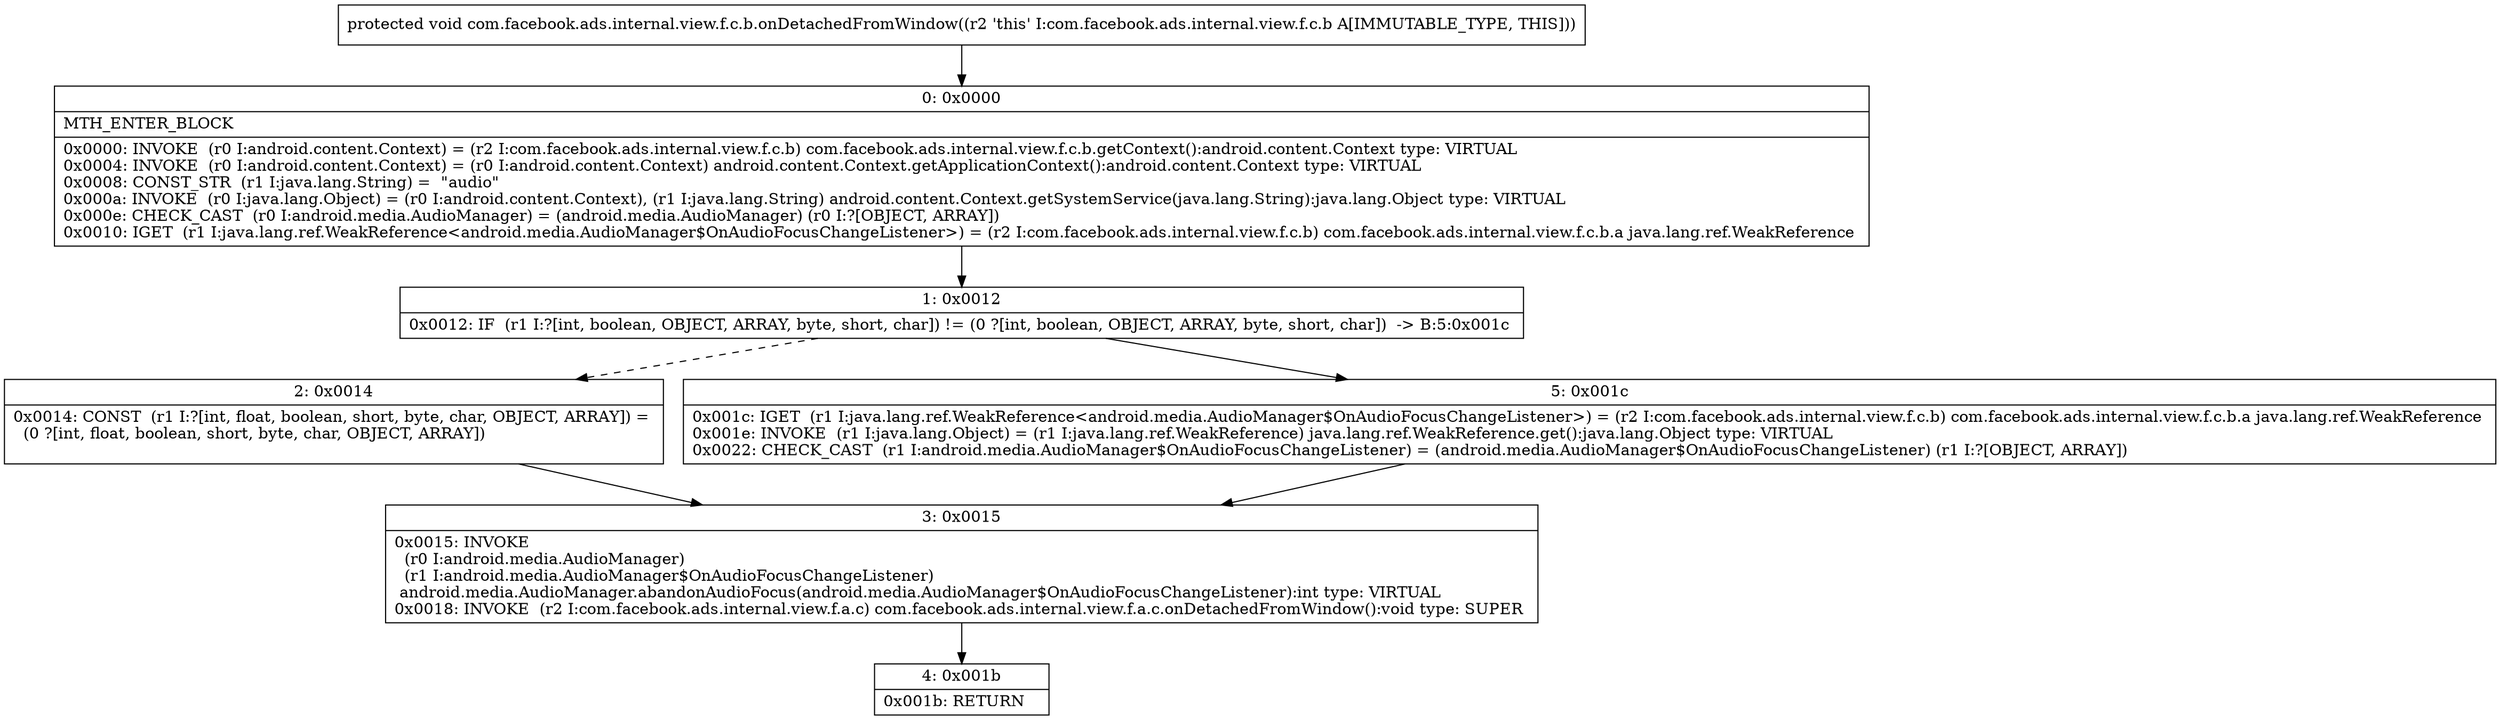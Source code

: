 digraph "CFG forcom.facebook.ads.internal.view.f.c.b.onDetachedFromWindow()V" {
Node_0 [shape=record,label="{0\:\ 0x0000|MTH_ENTER_BLOCK\l|0x0000: INVOKE  (r0 I:android.content.Context) = (r2 I:com.facebook.ads.internal.view.f.c.b) com.facebook.ads.internal.view.f.c.b.getContext():android.content.Context type: VIRTUAL \l0x0004: INVOKE  (r0 I:android.content.Context) = (r0 I:android.content.Context) android.content.Context.getApplicationContext():android.content.Context type: VIRTUAL \l0x0008: CONST_STR  (r1 I:java.lang.String) =  \"audio\" \l0x000a: INVOKE  (r0 I:java.lang.Object) = (r0 I:android.content.Context), (r1 I:java.lang.String) android.content.Context.getSystemService(java.lang.String):java.lang.Object type: VIRTUAL \l0x000e: CHECK_CAST  (r0 I:android.media.AudioManager) = (android.media.AudioManager) (r0 I:?[OBJECT, ARRAY]) \l0x0010: IGET  (r1 I:java.lang.ref.WeakReference\<android.media.AudioManager$OnAudioFocusChangeListener\>) = (r2 I:com.facebook.ads.internal.view.f.c.b) com.facebook.ads.internal.view.f.c.b.a java.lang.ref.WeakReference \l}"];
Node_1 [shape=record,label="{1\:\ 0x0012|0x0012: IF  (r1 I:?[int, boolean, OBJECT, ARRAY, byte, short, char]) != (0 ?[int, boolean, OBJECT, ARRAY, byte, short, char])  \-\> B:5:0x001c \l}"];
Node_2 [shape=record,label="{2\:\ 0x0014|0x0014: CONST  (r1 I:?[int, float, boolean, short, byte, char, OBJECT, ARRAY]) = \l  (0 ?[int, float, boolean, short, byte, char, OBJECT, ARRAY])\l \l}"];
Node_3 [shape=record,label="{3\:\ 0x0015|0x0015: INVOKE  \l  (r0 I:android.media.AudioManager)\l  (r1 I:android.media.AudioManager$OnAudioFocusChangeListener)\l android.media.AudioManager.abandonAudioFocus(android.media.AudioManager$OnAudioFocusChangeListener):int type: VIRTUAL \l0x0018: INVOKE  (r2 I:com.facebook.ads.internal.view.f.a.c) com.facebook.ads.internal.view.f.a.c.onDetachedFromWindow():void type: SUPER \l}"];
Node_4 [shape=record,label="{4\:\ 0x001b|0x001b: RETURN   \l}"];
Node_5 [shape=record,label="{5\:\ 0x001c|0x001c: IGET  (r1 I:java.lang.ref.WeakReference\<android.media.AudioManager$OnAudioFocusChangeListener\>) = (r2 I:com.facebook.ads.internal.view.f.c.b) com.facebook.ads.internal.view.f.c.b.a java.lang.ref.WeakReference \l0x001e: INVOKE  (r1 I:java.lang.Object) = (r1 I:java.lang.ref.WeakReference) java.lang.ref.WeakReference.get():java.lang.Object type: VIRTUAL \l0x0022: CHECK_CAST  (r1 I:android.media.AudioManager$OnAudioFocusChangeListener) = (android.media.AudioManager$OnAudioFocusChangeListener) (r1 I:?[OBJECT, ARRAY]) \l}"];
MethodNode[shape=record,label="{protected void com.facebook.ads.internal.view.f.c.b.onDetachedFromWindow((r2 'this' I:com.facebook.ads.internal.view.f.c.b A[IMMUTABLE_TYPE, THIS])) }"];
MethodNode -> Node_0;
Node_0 -> Node_1;
Node_1 -> Node_2[style=dashed];
Node_1 -> Node_5;
Node_2 -> Node_3;
Node_3 -> Node_4;
Node_5 -> Node_3;
}

